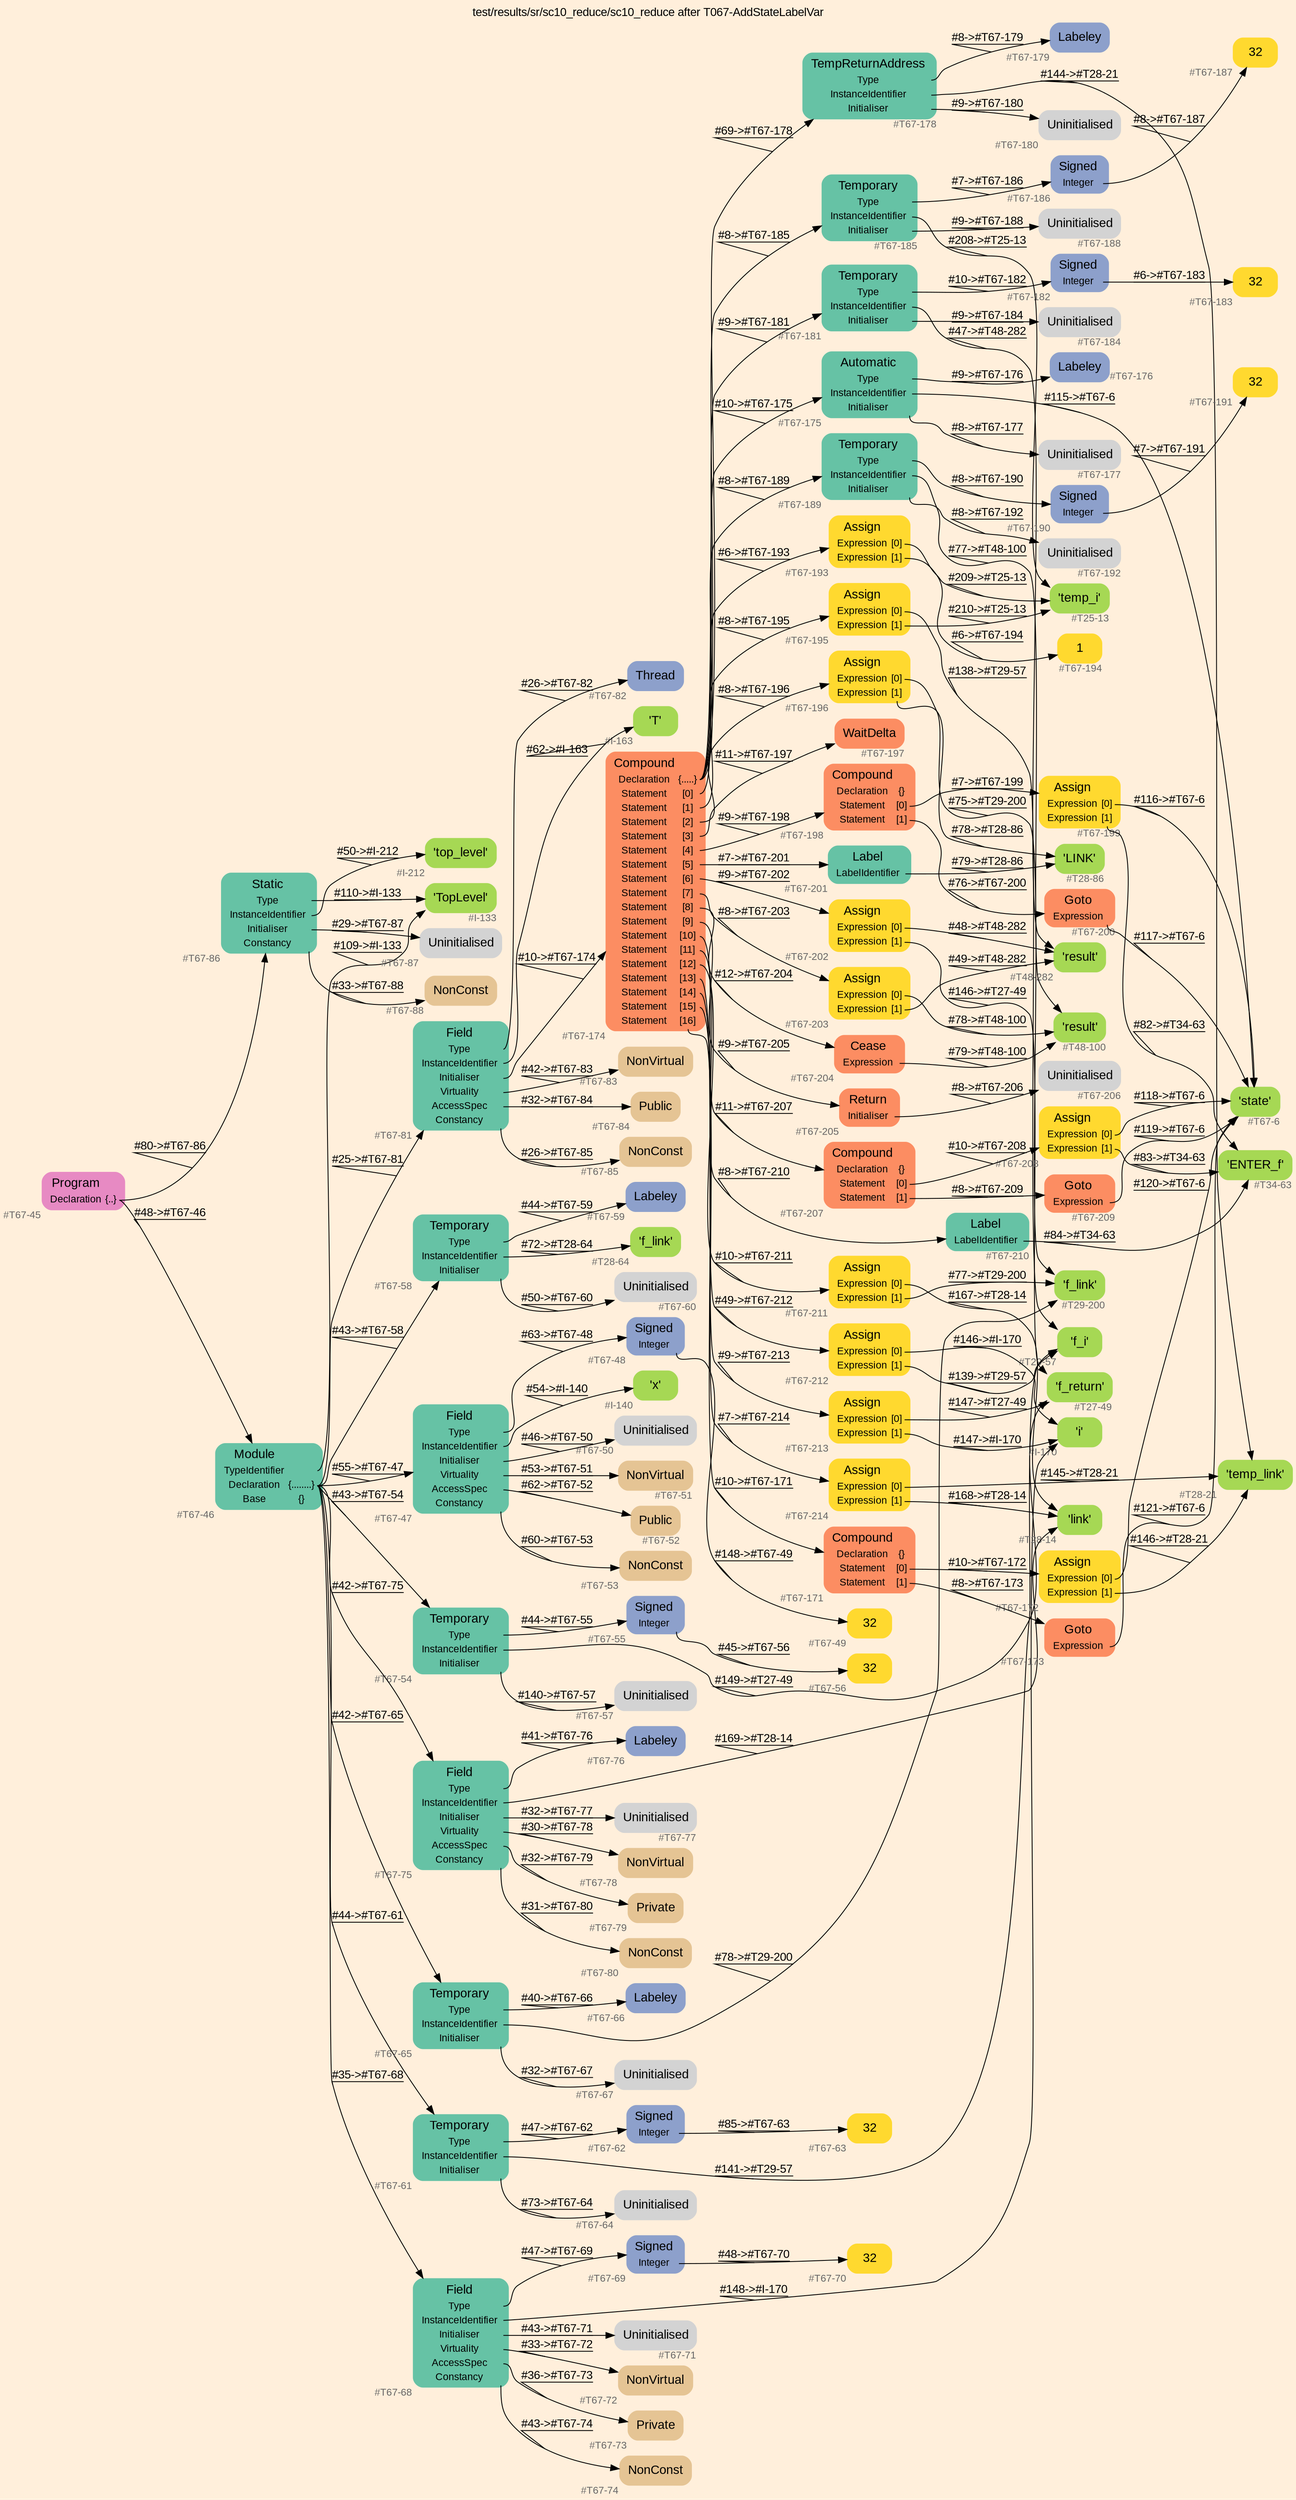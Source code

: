 digraph "test/results/sr/sc10_reduce/sc10_reduce after T067-AddStateLabelVar" {
label = "test/results/sr/sc10_reduce/sc10_reduce after T067-AddStateLabelVar"
labelloc = t
graph [
    rankdir = "LR"
    ranksep = 0.3
    bgcolor = antiquewhite1
    color = black
    fontcolor = black
    fontname = "Arial"
];
node [
    fontname = "Arial"
];
edge [
    fontname = "Arial"
];

// -------------------- node figure --------------------
// -------- block #T67-45 ----------
"#T67-45" [
    fillcolor = "/set28/4"
    xlabel = "#T67-45"
    fontsize = "12"
    fontcolor = grey40
    shape = "plaintext"
    label = <<TABLE BORDER="0" CELLBORDER="0" CELLSPACING="0">
     <TR><TD><FONT COLOR="black" POINT-SIZE="15">Program</FONT></TD></TR>
     <TR><TD><FONT COLOR="black" POINT-SIZE="12">Declaration</FONT></TD><TD PORT="port0"><FONT COLOR="black" POINT-SIZE="12">{..}</FONT></TD></TR>
    </TABLE>>
    style = "rounded,filled"
];

// -------- block #T67-46 ----------
"#T67-46" [
    fillcolor = "/set28/1"
    xlabel = "#T67-46"
    fontsize = "12"
    fontcolor = grey40
    shape = "plaintext"
    label = <<TABLE BORDER="0" CELLBORDER="0" CELLSPACING="0">
     <TR><TD><FONT COLOR="black" POINT-SIZE="15">Module</FONT></TD></TR>
     <TR><TD><FONT COLOR="black" POINT-SIZE="12">TypeIdentifier</FONT></TD><TD PORT="port0"></TD></TR>
     <TR><TD><FONT COLOR="black" POINT-SIZE="12">Declaration</FONT></TD><TD PORT="port1"><FONT COLOR="black" POINT-SIZE="12">{........}</FONT></TD></TR>
     <TR><TD><FONT COLOR="black" POINT-SIZE="12">Base</FONT></TD><TD PORT="port2"><FONT COLOR="black" POINT-SIZE="12">{}</FONT></TD></TR>
    </TABLE>>
    style = "rounded,filled"
];

// -------- block #I-133 ----------
"#I-133" [
    fillcolor = "/set28/5"
    xlabel = "#I-133"
    fontsize = "12"
    fontcolor = grey40
    shape = "plaintext"
    label = <<TABLE BORDER="0" CELLBORDER="0" CELLSPACING="0">
     <TR><TD><FONT COLOR="black" POINT-SIZE="15">'TopLevel'</FONT></TD></TR>
    </TABLE>>
    style = "rounded,filled"
];

// -------- block #T67-47 ----------
"#T67-47" [
    fillcolor = "/set28/1"
    xlabel = "#T67-47"
    fontsize = "12"
    fontcolor = grey40
    shape = "plaintext"
    label = <<TABLE BORDER="0" CELLBORDER="0" CELLSPACING="0">
     <TR><TD><FONT COLOR="black" POINT-SIZE="15">Field</FONT></TD></TR>
     <TR><TD><FONT COLOR="black" POINT-SIZE="12">Type</FONT></TD><TD PORT="port0"></TD></TR>
     <TR><TD><FONT COLOR="black" POINT-SIZE="12">InstanceIdentifier</FONT></TD><TD PORT="port1"></TD></TR>
     <TR><TD><FONT COLOR="black" POINT-SIZE="12">Initialiser</FONT></TD><TD PORT="port2"></TD></TR>
     <TR><TD><FONT COLOR="black" POINT-SIZE="12">Virtuality</FONT></TD><TD PORT="port3"></TD></TR>
     <TR><TD><FONT COLOR="black" POINT-SIZE="12">AccessSpec</FONT></TD><TD PORT="port4"></TD></TR>
     <TR><TD><FONT COLOR="black" POINT-SIZE="12">Constancy</FONT></TD><TD PORT="port5"></TD></TR>
    </TABLE>>
    style = "rounded,filled"
];

// -------- block #T67-48 ----------
"#T67-48" [
    fillcolor = "/set28/3"
    xlabel = "#T67-48"
    fontsize = "12"
    fontcolor = grey40
    shape = "plaintext"
    label = <<TABLE BORDER="0" CELLBORDER="0" CELLSPACING="0">
     <TR><TD><FONT COLOR="black" POINT-SIZE="15">Signed</FONT></TD></TR>
     <TR><TD><FONT COLOR="black" POINT-SIZE="12">Integer</FONT></TD><TD PORT="port0"></TD></TR>
    </TABLE>>
    style = "rounded,filled"
];

// -------- block #T67-49 ----------
"#T67-49" [
    fillcolor = "/set28/6"
    xlabel = "#T67-49"
    fontsize = "12"
    fontcolor = grey40
    shape = "plaintext"
    label = <<TABLE BORDER="0" CELLBORDER="0" CELLSPACING="0">
     <TR><TD><FONT COLOR="black" POINT-SIZE="15">32</FONT></TD></TR>
    </TABLE>>
    style = "rounded,filled"
];

// -------- block #I-140 ----------
"#I-140" [
    fillcolor = "/set28/5"
    xlabel = "#I-140"
    fontsize = "12"
    fontcolor = grey40
    shape = "plaintext"
    label = <<TABLE BORDER="0" CELLBORDER="0" CELLSPACING="0">
     <TR><TD><FONT COLOR="black" POINT-SIZE="15">'x'</FONT></TD></TR>
    </TABLE>>
    style = "rounded,filled"
];

// -------- block #T67-50 ----------
"#T67-50" [
    xlabel = "#T67-50"
    fontsize = "12"
    fontcolor = grey40
    shape = "plaintext"
    label = <<TABLE BORDER="0" CELLBORDER="0" CELLSPACING="0">
     <TR><TD><FONT COLOR="black" POINT-SIZE="15">Uninitialised</FONT></TD></TR>
    </TABLE>>
    style = "rounded,filled"
];

// -------- block #T67-51 ----------
"#T67-51" [
    fillcolor = "/set28/7"
    xlabel = "#T67-51"
    fontsize = "12"
    fontcolor = grey40
    shape = "plaintext"
    label = <<TABLE BORDER="0" CELLBORDER="0" CELLSPACING="0">
     <TR><TD><FONT COLOR="black" POINT-SIZE="15">NonVirtual</FONT></TD></TR>
    </TABLE>>
    style = "rounded,filled"
];

// -------- block #T67-52 ----------
"#T67-52" [
    fillcolor = "/set28/7"
    xlabel = "#T67-52"
    fontsize = "12"
    fontcolor = grey40
    shape = "plaintext"
    label = <<TABLE BORDER="0" CELLBORDER="0" CELLSPACING="0">
     <TR><TD><FONT COLOR="black" POINT-SIZE="15">Public</FONT></TD></TR>
    </TABLE>>
    style = "rounded,filled"
];

// -------- block #T67-53 ----------
"#T67-53" [
    fillcolor = "/set28/7"
    xlabel = "#T67-53"
    fontsize = "12"
    fontcolor = grey40
    shape = "plaintext"
    label = <<TABLE BORDER="0" CELLBORDER="0" CELLSPACING="0">
     <TR><TD><FONT COLOR="black" POINT-SIZE="15">NonConst</FONT></TD></TR>
    </TABLE>>
    style = "rounded,filled"
];

// -------- block #T67-54 ----------
"#T67-54" [
    fillcolor = "/set28/1"
    xlabel = "#T67-54"
    fontsize = "12"
    fontcolor = grey40
    shape = "plaintext"
    label = <<TABLE BORDER="0" CELLBORDER="0" CELLSPACING="0">
     <TR><TD><FONT COLOR="black" POINT-SIZE="15">Temporary</FONT></TD></TR>
     <TR><TD><FONT COLOR="black" POINT-SIZE="12">Type</FONT></TD><TD PORT="port0"></TD></TR>
     <TR><TD><FONT COLOR="black" POINT-SIZE="12">InstanceIdentifier</FONT></TD><TD PORT="port1"></TD></TR>
     <TR><TD><FONT COLOR="black" POINT-SIZE="12">Initialiser</FONT></TD><TD PORT="port2"></TD></TR>
    </TABLE>>
    style = "rounded,filled"
];

// -------- block #T67-55 ----------
"#T67-55" [
    fillcolor = "/set28/3"
    xlabel = "#T67-55"
    fontsize = "12"
    fontcolor = grey40
    shape = "plaintext"
    label = <<TABLE BORDER="0" CELLBORDER="0" CELLSPACING="0">
     <TR><TD><FONT COLOR="black" POINT-SIZE="15">Signed</FONT></TD></TR>
     <TR><TD><FONT COLOR="black" POINT-SIZE="12">Integer</FONT></TD><TD PORT="port0"></TD></TR>
    </TABLE>>
    style = "rounded,filled"
];

// -------- block #T67-56 ----------
"#T67-56" [
    fillcolor = "/set28/6"
    xlabel = "#T67-56"
    fontsize = "12"
    fontcolor = grey40
    shape = "plaintext"
    label = <<TABLE BORDER="0" CELLBORDER="0" CELLSPACING="0">
     <TR><TD><FONT COLOR="black" POINT-SIZE="15">32</FONT></TD></TR>
    </TABLE>>
    style = "rounded,filled"
];

// -------- block #T27-49 ----------
"#T27-49" [
    fillcolor = "/set28/5"
    xlabel = "#T27-49"
    fontsize = "12"
    fontcolor = grey40
    shape = "plaintext"
    label = <<TABLE BORDER="0" CELLBORDER="0" CELLSPACING="0">
     <TR><TD><FONT COLOR="black" POINT-SIZE="15">'f_return'</FONT></TD></TR>
    </TABLE>>
    style = "rounded,filled"
];

// -------- block #T67-57 ----------
"#T67-57" [
    xlabel = "#T67-57"
    fontsize = "12"
    fontcolor = grey40
    shape = "plaintext"
    label = <<TABLE BORDER="0" CELLBORDER="0" CELLSPACING="0">
     <TR><TD><FONT COLOR="black" POINT-SIZE="15">Uninitialised</FONT></TD></TR>
    </TABLE>>
    style = "rounded,filled"
];

// -------- block #T67-58 ----------
"#T67-58" [
    fillcolor = "/set28/1"
    xlabel = "#T67-58"
    fontsize = "12"
    fontcolor = grey40
    shape = "plaintext"
    label = <<TABLE BORDER="0" CELLBORDER="0" CELLSPACING="0">
     <TR><TD><FONT COLOR="black" POINT-SIZE="15">Temporary</FONT></TD></TR>
     <TR><TD><FONT COLOR="black" POINT-SIZE="12">Type</FONT></TD><TD PORT="port0"></TD></TR>
     <TR><TD><FONT COLOR="black" POINT-SIZE="12">InstanceIdentifier</FONT></TD><TD PORT="port1"></TD></TR>
     <TR><TD><FONT COLOR="black" POINT-SIZE="12">Initialiser</FONT></TD><TD PORT="port2"></TD></TR>
    </TABLE>>
    style = "rounded,filled"
];

// -------- block #T67-59 ----------
"#T67-59" [
    fillcolor = "/set28/3"
    xlabel = "#T67-59"
    fontsize = "12"
    fontcolor = grey40
    shape = "plaintext"
    label = <<TABLE BORDER="0" CELLBORDER="0" CELLSPACING="0">
     <TR><TD><FONT COLOR="black" POINT-SIZE="15">Labeley</FONT></TD></TR>
    </TABLE>>
    style = "rounded,filled"
];

// -------- block #T28-64 ----------
"#T28-64" [
    fillcolor = "/set28/5"
    xlabel = "#T28-64"
    fontsize = "12"
    fontcolor = grey40
    shape = "plaintext"
    label = <<TABLE BORDER="0" CELLBORDER="0" CELLSPACING="0">
     <TR><TD><FONT COLOR="black" POINT-SIZE="15">'f_link'</FONT></TD></TR>
    </TABLE>>
    style = "rounded,filled"
];

// -------- block #T67-60 ----------
"#T67-60" [
    xlabel = "#T67-60"
    fontsize = "12"
    fontcolor = grey40
    shape = "plaintext"
    label = <<TABLE BORDER="0" CELLBORDER="0" CELLSPACING="0">
     <TR><TD><FONT COLOR="black" POINT-SIZE="15">Uninitialised</FONT></TD></TR>
    </TABLE>>
    style = "rounded,filled"
];

// -------- block #T67-61 ----------
"#T67-61" [
    fillcolor = "/set28/1"
    xlabel = "#T67-61"
    fontsize = "12"
    fontcolor = grey40
    shape = "plaintext"
    label = <<TABLE BORDER="0" CELLBORDER="0" CELLSPACING="0">
     <TR><TD><FONT COLOR="black" POINT-SIZE="15">Temporary</FONT></TD></TR>
     <TR><TD><FONT COLOR="black" POINT-SIZE="12">Type</FONT></TD><TD PORT="port0"></TD></TR>
     <TR><TD><FONT COLOR="black" POINT-SIZE="12">InstanceIdentifier</FONT></TD><TD PORT="port1"></TD></TR>
     <TR><TD><FONT COLOR="black" POINT-SIZE="12">Initialiser</FONT></TD><TD PORT="port2"></TD></TR>
    </TABLE>>
    style = "rounded,filled"
];

// -------- block #T67-62 ----------
"#T67-62" [
    fillcolor = "/set28/3"
    xlabel = "#T67-62"
    fontsize = "12"
    fontcolor = grey40
    shape = "plaintext"
    label = <<TABLE BORDER="0" CELLBORDER="0" CELLSPACING="0">
     <TR><TD><FONT COLOR="black" POINT-SIZE="15">Signed</FONT></TD></TR>
     <TR><TD><FONT COLOR="black" POINT-SIZE="12">Integer</FONT></TD><TD PORT="port0"></TD></TR>
    </TABLE>>
    style = "rounded,filled"
];

// -------- block #T67-63 ----------
"#T67-63" [
    fillcolor = "/set28/6"
    xlabel = "#T67-63"
    fontsize = "12"
    fontcolor = grey40
    shape = "plaintext"
    label = <<TABLE BORDER="0" CELLBORDER="0" CELLSPACING="0">
     <TR><TD><FONT COLOR="black" POINT-SIZE="15">32</FONT></TD></TR>
    </TABLE>>
    style = "rounded,filled"
];

// -------- block #T29-57 ----------
"#T29-57" [
    fillcolor = "/set28/5"
    xlabel = "#T29-57"
    fontsize = "12"
    fontcolor = grey40
    shape = "plaintext"
    label = <<TABLE BORDER="0" CELLBORDER="0" CELLSPACING="0">
     <TR><TD><FONT COLOR="black" POINT-SIZE="15">'f_i'</FONT></TD></TR>
    </TABLE>>
    style = "rounded,filled"
];

// -------- block #T67-64 ----------
"#T67-64" [
    xlabel = "#T67-64"
    fontsize = "12"
    fontcolor = grey40
    shape = "plaintext"
    label = <<TABLE BORDER="0" CELLBORDER="0" CELLSPACING="0">
     <TR><TD><FONT COLOR="black" POINT-SIZE="15">Uninitialised</FONT></TD></TR>
    </TABLE>>
    style = "rounded,filled"
];

// -------- block #T67-65 ----------
"#T67-65" [
    fillcolor = "/set28/1"
    xlabel = "#T67-65"
    fontsize = "12"
    fontcolor = grey40
    shape = "plaintext"
    label = <<TABLE BORDER="0" CELLBORDER="0" CELLSPACING="0">
     <TR><TD><FONT COLOR="black" POINT-SIZE="15">Temporary</FONT></TD></TR>
     <TR><TD><FONT COLOR="black" POINT-SIZE="12">Type</FONT></TD><TD PORT="port0"></TD></TR>
     <TR><TD><FONT COLOR="black" POINT-SIZE="12">InstanceIdentifier</FONT></TD><TD PORT="port1"></TD></TR>
     <TR><TD><FONT COLOR="black" POINT-SIZE="12">Initialiser</FONT></TD><TD PORT="port2"></TD></TR>
    </TABLE>>
    style = "rounded,filled"
];

// -------- block #T67-66 ----------
"#T67-66" [
    fillcolor = "/set28/3"
    xlabel = "#T67-66"
    fontsize = "12"
    fontcolor = grey40
    shape = "plaintext"
    label = <<TABLE BORDER="0" CELLBORDER="0" CELLSPACING="0">
     <TR><TD><FONT COLOR="black" POINT-SIZE="15">Labeley</FONT></TD></TR>
    </TABLE>>
    style = "rounded,filled"
];

// -------- block #T29-200 ----------
"#T29-200" [
    fillcolor = "/set28/5"
    xlabel = "#T29-200"
    fontsize = "12"
    fontcolor = grey40
    shape = "plaintext"
    label = <<TABLE BORDER="0" CELLBORDER="0" CELLSPACING="0">
     <TR><TD><FONT COLOR="black" POINT-SIZE="15">'f_link'</FONT></TD></TR>
    </TABLE>>
    style = "rounded,filled"
];

// -------- block #T67-67 ----------
"#T67-67" [
    xlabel = "#T67-67"
    fontsize = "12"
    fontcolor = grey40
    shape = "plaintext"
    label = <<TABLE BORDER="0" CELLBORDER="0" CELLSPACING="0">
     <TR><TD><FONT COLOR="black" POINT-SIZE="15">Uninitialised</FONT></TD></TR>
    </TABLE>>
    style = "rounded,filled"
];

// -------- block #T67-68 ----------
"#T67-68" [
    fillcolor = "/set28/1"
    xlabel = "#T67-68"
    fontsize = "12"
    fontcolor = grey40
    shape = "plaintext"
    label = <<TABLE BORDER="0" CELLBORDER="0" CELLSPACING="0">
     <TR><TD><FONT COLOR="black" POINT-SIZE="15">Field</FONT></TD></TR>
     <TR><TD><FONT COLOR="black" POINT-SIZE="12">Type</FONT></TD><TD PORT="port0"></TD></TR>
     <TR><TD><FONT COLOR="black" POINT-SIZE="12">InstanceIdentifier</FONT></TD><TD PORT="port1"></TD></TR>
     <TR><TD><FONT COLOR="black" POINT-SIZE="12">Initialiser</FONT></TD><TD PORT="port2"></TD></TR>
     <TR><TD><FONT COLOR="black" POINT-SIZE="12">Virtuality</FONT></TD><TD PORT="port3"></TD></TR>
     <TR><TD><FONT COLOR="black" POINT-SIZE="12">AccessSpec</FONT></TD><TD PORT="port4"></TD></TR>
     <TR><TD><FONT COLOR="black" POINT-SIZE="12">Constancy</FONT></TD><TD PORT="port5"></TD></TR>
    </TABLE>>
    style = "rounded,filled"
];

// -------- block #T67-69 ----------
"#T67-69" [
    fillcolor = "/set28/3"
    xlabel = "#T67-69"
    fontsize = "12"
    fontcolor = grey40
    shape = "plaintext"
    label = <<TABLE BORDER="0" CELLBORDER="0" CELLSPACING="0">
     <TR><TD><FONT COLOR="black" POINT-SIZE="15">Signed</FONT></TD></TR>
     <TR><TD><FONT COLOR="black" POINT-SIZE="12">Integer</FONT></TD><TD PORT="port0"></TD></TR>
    </TABLE>>
    style = "rounded,filled"
];

// -------- block #T67-70 ----------
"#T67-70" [
    fillcolor = "/set28/6"
    xlabel = "#T67-70"
    fontsize = "12"
    fontcolor = grey40
    shape = "plaintext"
    label = <<TABLE BORDER="0" CELLBORDER="0" CELLSPACING="0">
     <TR><TD><FONT COLOR="black" POINT-SIZE="15">32</FONT></TD></TR>
    </TABLE>>
    style = "rounded,filled"
];

// -------- block #I-170 ----------
"#I-170" [
    fillcolor = "/set28/5"
    xlabel = "#I-170"
    fontsize = "12"
    fontcolor = grey40
    shape = "plaintext"
    label = <<TABLE BORDER="0" CELLBORDER="0" CELLSPACING="0">
     <TR><TD><FONT COLOR="black" POINT-SIZE="15">'i'</FONT></TD></TR>
    </TABLE>>
    style = "rounded,filled"
];

// -------- block #T67-71 ----------
"#T67-71" [
    xlabel = "#T67-71"
    fontsize = "12"
    fontcolor = grey40
    shape = "plaintext"
    label = <<TABLE BORDER="0" CELLBORDER="0" CELLSPACING="0">
     <TR><TD><FONT COLOR="black" POINT-SIZE="15">Uninitialised</FONT></TD></TR>
    </TABLE>>
    style = "rounded,filled"
];

// -------- block #T67-72 ----------
"#T67-72" [
    fillcolor = "/set28/7"
    xlabel = "#T67-72"
    fontsize = "12"
    fontcolor = grey40
    shape = "plaintext"
    label = <<TABLE BORDER="0" CELLBORDER="0" CELLSPACING="0">
     <TR><TD><FONT COLOR="black" POINT-SIZE="15">NonVirtual</FONT></TD></TR>
    </TABLE>>
    style = "rounded,filled"
];

// -------- block #T67-73 ----------
"#T67-73" [
    fillcolor = "/set28/7"
    xlabel = "#T67-73"
    fontsize = "12"
    fontcolor = grey40
    shape = "plaintext"
    label = <<TABLE BORDER="0" CELLBORDER="0" CELLSPACING="0">
     <TR><TD><FONT COLOR="black" POINT-SIZE="15">Private</FONT></TD></TR>
    </TABLE>>
    style = "rounded,filled"
];

// -------- block #T67-74 ----------
"#T67-74" [
    fillcolor = "/set28/7"
    xlabel = "#T67-74"
    fontsize = "12"
    fontcolor = grey40
    shape = "plaintext"
    label = <<TABLE BORDER="0" CELLBORDER="0" CELLSPACING="0">
     <TR><TD><FONT COLOR="black" POINT-SIZE="15">NonConst</FONT></TD></TR>
    </TABLE>>
    style = "rounded,filled"
];

// -------- block #T67-75 ----------
"#T67-75" [
    fillcolor = "/set28/1"
    xlabel = "#T67-75"
    fontsize = "12"
    fontcolor = grey40
    shape = "plaintext"
    label = <<TABLE BORDER="0" CELLBORDER="0" CELLSPACING="0">
     <TR><TD><FONT COLOR="black" POINT-SIZE="15">Field</FONT></TD></TR>
     <TR><TD><FONT COLOR="black" POINT-SIZE="12">Type</FONT></TD><TD PORT="port0"></TD></TR>
     <TR><TD><FONT COLOR="black" POINT-SIZE="12">InstanceIdentifier</FONT></TD><TD PORT="port1"></TD></TR>
     <TR><TD><FONT COLOR="black" POINT-SIZE="12">Initialiser</FONT></TD><TD PORT="port2"></TD></TR>
     <TR><TD><FONT COLOR="black" POINT-SIZE="12">Virtuality</FONT></TD><TD PORT="port3"></TD></TR>
     <TR><TD><FONT COLOR="black" POINT-SIZE="12">AccessSpec</FONT></TD><TD PORT="port4"></TD></TR>
     <TR><TD><FONT COLOR="black" POINT-SIZE="12">Constancy</FONT></TD><TD PORT="port5"></TD></TR>
    </TABLE>>
    style = "rounded,filled"
];

// -------- block #T67-76 ----------
"#T67-76" [
    fillcolor = "/set28/3"
    xlabel = "#T67-76"
    fontsize = "12"
    fontcolor = grey40
    shape = "plaintext"
    label = <<TABLE BORDER="0" CELLBORDER="0" CELLSPACING="0">
     <TR><TD><FONT COLOR="black" POINT-SIZE="15">Labeley</FONT></TD></TR>
    </TABLE>>
    style = "rounded,filled"
];

// -------- block #T28-14 ----------
"#T28-14" [
    fillcolor = "/set28/5"
    xlabel = "#T28-14"
    fontsize = "12"
    fontcolor = grey40
    shape = "plaintext"
    label = <<TABLE BORDER="0" CELLBORDER="0" CELLSPACING="0">
     <TR><TD><FONT COLOR="black" POINT-SIZE="15">'link'</FONT></TD></TR>
    </TABLE>>
    style = "rounded,filled"
];

// -------- block #T67-77 ----------
"#T67-77" [
    xlabel = "#T67-77"
    fontsize = "12"
    fontcolor = grey40
    shape = "plaintext"
    label = <<TABLE BORDER="0" CELLBORDER="0" CELLSPACING="0">
     <TR><TD><FONT COLOR="black" POINT-SIZE="15">Uninitialised</FONT></TD></TR>
    </TABLE>>
    style = "rounded,filled"
];

// -------- block #T67-78 ----------
"#T67-78" [
    fillcolor = "/set28/7"
    xlabel = "#T67-78"
    fontsize = "12"
    fontcolor = grey40
    shape = "plaintext"
    label = <<TABLE BORDER="0" CELLBORDER="0" CELLSPACING="0">
     <TR><TD><FONT COLOR="black" POINT-SIZE="15">NonVirtual</FONT></TD></TR>
    </TABLE>>
    style = "rounded,filled"
];

// -------- block #T67-79 ----------
"#T67-79" [
    fillcolor = "/set28/7"
    xlabel = "#T67-79"
    fontsize = "12"
    fontcolor = grey40
    shape = "plaintext"
    label = <<TABLE BORDER="0" CELLBORDER="0" CELLSPACING="0">
     <TR><TD><FONT COLOR="black" POINT-SIZE="15">Private</FONT></TD></TR>
    </TABLE>>
    style = "rounded,filled"
];

// -------- block #T67-80 ----------
"#T67-80" [
    fillcolor = "/set28/7"
    xlabel = "#T67-80"
    fontsize = "12"
    fontcolor = grey40
    shape = "plaintext"
    label = <<TABLE BORDER="0" CELLBORDER="0" CELLSPACING="0">
     <TR><TD><FONT COLOR="black" POINT-SIZE="15">NonConst</FONT></TD></TR>
    </TABLE>>
    style = "rounded,filled"
];

// -------- block #T67-81 ----------
"#T67-81" [
    fillcolor = "/set28/1"
    xlabel = "#T67-81"
    fontsize = "12"
    fontcolor = grey40
    shape = "plaintext"
    label = <<TABLE BORDER="0" CELLBORDER="0" CELLSPACING="0">
     <TR><TD><FONT COLOR="black" POINT-SIZE="15">Field</FONT></TD></TR>
     <TR><TD><FONT COLOR="black" POINT-SIZE="12">Type</FONT></TD><TD PORT="port0"></TD></TR>
     <TR><TD><FONT COLOR="black" POINT-SIZE="12">InstanceIdentifier</FONT></TD><TD PORT="port1"></TD></TR>
     <TR><TD><FONT COLOR="black" POINT-SIZE="12">Initialiser</FONT></TD><TD PORT="port2"></TD></TR>
     <TR><TD><FONT COLOR="black" POINT-SIZE="12">Virtuality</FONT></TD><TD PORT="port3"></TD></TR>
     <TR><TD><FONT COLOR="black" POINT-SIZE="12">AccessSpec</FONT></TD><TD PORT="port4"></TD></TR>
     <TR><TD><FONT COLOR="black" POINT-SIZE="12">Constancy</FONT></TD><TD PORT="port5"></TD></TR>
    </TABLE>>
    style = "rounded,filled"
];

// -------- block #T67-82 ----------
"#T67-82" [
    fillcolor = "/set28/3"
    xlabel = "#T67-82"
    fontsize = "12"
    fontcolor = grey40
    shape = "plaintext"
    label = <<TABLE BORDER="0" CELLBORDER="0" CELLSPACING="0">
     <TR><TD><FONT COLOR="black" POINT-SIZE="15">Thread</FONT></TD></TR>
    </TABLE>>
    style = "rounded,filled"
];

// -------- block #I-163 ----------
"#I-163" [
    fillcolor = "/set28/5"
    xlabel = "#I-163"
    fontsize = "12"
    fontcolor = grey40
    shape = "plaintext"
    label = <<TABLE BORDER="0" CELLBORDER="0" CELLSPACING="0">
     <TR><TD><FONT COLOR="black" POINT-SIZE="15">'T'</FONT></TD></TR>
    </TABLE>>
    style = "rounded,filled"
];

// -------- block #T67-174 ----------
"#T67-174" [
    fillcolor = "/set28/2"
    xlabel = "#T67-174"
    fontsize = "12"
    fontcolor = grey40
    shape = "plaintext"
    label = <<TABLE BORDER="0" CELLBORDER="0" CELLSPACING="0">
     <TR><TD><FONT COLOR="black" POINT-SIZE="15">Compound</FONT></TD></TR>
     <TR><TD><FONT COLOR="black" POINT-SIZE="12">Declaration</FONT></TD><TD PORT="port0"><FONT COLOR="black" POINT-SIZE="12">{.....}</FONT></TD></TR>
     <TR><TD><FONT COLOR="black" POINT-SIZE="12">Statement</FONT></TD><TD PORT="port1"><FONT COLOR="black" POINT-SIZE="12">[0]</FONT></TD></TR>
     <TR><TD><FONT COLOR="black" POINT-SIZE="12">Statement</FONT></TD><TD PORT="port2"><FONT COLOR="black" POINT-SIZE="12">[1]</FONT></TD></TR>
     <TR><TD><FONT COLOR="black" POINT-SIZE="12">Statement</FONT></TD><TD PORT="port3"><FONT COLOR="black" POINT-SIZE="12">[2]</FONT></TD></TR>
     <TR><TD><FONT COLOR="black" POINT-SIZE="12">Statement</FONT></TD><TD PORT="port4"><FONT COLOR="black" POINT-SIZE="12">[3]</FONT></TD></TR>
     <TR><TD><FONT COLOR="black" POINT-SIZE="12">Statement</FONT></TD><TD PORT="port5"><FONT COLOR="black" POINT-SIZE="12">[4]</FONT></TD></TR>
     <TR><TD><FONT COLOR="black" POINT-SIZE="12">Statement</FONT></TD><TD PORT="port6"><FONT COLOR="black" POINT-SIZE="12">[5]</FONT></TD></TR>
     <TR><TD><FONT COLOR="black" POINT-SIZE="12">Statement</FONT></TD><TD PORT="port7"><FONT COLOR="black" POINT-SIZE="12">[6]</FONT></TD></TR>
     <TR><TD><FONT COLOR="black" POINT-SIZE="12">Statement</FONT></TD><TD PORT="port8"><FONT COLOR="black" POINT-SIZE="12">[7]</FONT></TD></TR>
     <TR><TD><FONT COLOR="black" POINT-SIZE="12">Statement</FONT></TD><TD PORT="port9"><FONT COLOR="black" POINT-SIZE="12">[8]</FONT></TD></TR>
     <TR><TD><FONT COLOR="black" POINT-SIZE="12">Statement</FONT></TD><TD PORT="port10"><FONT COLOR="black" POINT-SIZE="12">[9]</FONT></TD></TR>
     <TR><TD><FONT COLOR="black" POINT-SIZE="12">Statement</FONT></TD><TD PORT="port11"><FONT COLOR="black" POINT-SIZE="12">[10]</FONT></TD></TR>
     <TR><TD><FONT COLOR="black" POINT-SIZE="12">Statement</FONT></TD><TD PORT="port12"><FONT COLOR="black" POINT-SIZE="12">[11]</FONT></TD></TR>
     <TR><TD><FONT COLOR="black" POINT-SIZE="12">Statement</FONT></TD><TD PORT="port13"><FONT COLOR="black" POINT-SIZE="12">[12]</FONT></TD></TR>
     <TR><TD><FONT COLOR="black" POINT-SIZE="12">Statement</FONT></TD><TD PORT="port14"><FONT COLOR="black" POINT-SIZE="12">[13]</FONT></TD></TR>
     <TR><TD><FONT COLOR="black" POINT-SIZE="12">Statement</FONT></TD><TD PORT="port15"><FONT COLOR="black" POINT-SIZE="12">[14]</FONT></TD></TR>
     <TR><TD><FONT COLOR="black" POINT-SIZE="12">Statement</FONT></TD><TD PORT="port16"><FONT COLOR="black" POINT-SIZE="12">[15]</FONT></TD></TR>
     <TR><TD><FONT COLOR="black" POINT-SIZE="12">Statement</FONT></TD><TD PORT="port17"><FONT COLOR="black" POINT-SIZE="12">[16]</FONT></TD></TR>
    </TABLE>>
    style = "rounded,filled"
];

// -------- block #T67-175 ----------
"#T67-175" [
    fillcolor = "/set28/1"
    xlabel = "#T67-175"
    fontsize = "12"
    fontcolor = grey40
    shape = "plaintext"
    label = <<TABLE BORDER="0" CELLBORDER="0" CELLSPACING="0">
     <TR><TD><FONT COLOR="black" POINT-SIZE="15">Automatic</FONT></TD></TR>
     <TR><TD><FONT COLOR="black" POINT-SIZE="12">Type</FONT></TD><TD PORT="port0"></TD></TR>
     <TR><TD><FONT COLOR="black" POINT-SIZE="12">InstanceIdentifier</FONT></TD><TD PORT="port1"></TD></TR>
     <TR><TD><FONT COLOR="black" POINT-SIZE="12">Initialiser</FONT></TD><TD PORT="port2"></TD></TR>
    </TABLE>>
    style = "rounded,filled"
];

// -------- block #T67-176 ----------
"#T67-176" [
    fillcolor = "/set28/3"
    xlabel = "#T67-176"
    fontsize = "12"
    fontcolor = grey40
    shape = "plaintext"
    label = <<TABLE BORDER="0" CELLBORDER="0" CELLSPACING="0">
     <TR><TD><FONT COLOR="black" POINT-SIZE="15">Labeley</FONT></TD></TR>
    </TABLE>>
    style = "rounded,filled"
];

// -------- block #T67-6 ----------
"#T67-6" [
    fillcolor = "/set28/5"
    xlabel = "#T67-6"
    fontsize = "12"
    fontcolor = grey40
    shape = "plaintext"
    label = <<TABLE BORDER="0" CELLBORDER="0" CELLSPACING="0">
     <TR><TD><FONT COLOR="black" POINT-SIZE="15">'state'</FONT></TD></TR>
    </TABLE>>
    style = "rounded,filled"
];

// -------- block #T67-177 ----------
"#T67-177" [
    xlabel = "#T67-177"
    fontsize = "12"
    fontcolor = grey40
    shape = "plaintext"
    label = <<TABLE BORDER="0" CELLBORDER="0" CELLSPACING="0">
     <TR><TD><FONT COLOR="black" POINT-SIZE="15">Uninitialised</FONT></TD></TR>
    </TABLE>>
    style = "rounded,filled"
];

// -------- block #T67-178 ----------
"#T67-178" [
    fillcolor = "/set28/1"
    xlabel = "#T67-178"
    fontsize = "12"
    fontcolor = grey40
    shape = "plaintext"
    label = <<TABLE BORDER="0" CELLBORDER="0" CELLSPACING="0">
     <TR><TD><FONT COLOR="black" POINT-SIZE="15">TempReturnAddress</FONT></TD></TR>
     <TR><TD><FONT COLOR="black" POINT-SIZE="12">Type</FONT></TD><TD PORT="port0"></TD></TR>
     <TR><TD><FONT COLOR="black" POINT-SIZE="12">InstanceIdentifier</FONT></TD><TD PORT="port1"></TD></TR>
     <TR><TD><FONT COLOR="black" POINT-SIZE="12">Initialiser</FONT></TD><TD PORT="port2"></TD></TR>
    </TABLE>>
    style = "rounded,filled"
];

// -------- block #T67-179 ----------
"#T67-179" [
    fillcolor = "/set28/3"
    xlabel = "#T67-179"
    fontsize = "12"
    fontcolor = grey40
    shape = "plaintext"
    label = <<TABLE BORDER="0" CELLBORDER="0" CELLSPACING="0">
     <TR><TD><FONT COLOR="black" POINT-SIZE="15">Labeley</FONT></TD></TR>
    </TABLE>>
    style = "rounded,filled"
];

// -------- block #T28-21 ----------
"#T28-21" [
    fillcolor = "/set28/5"
    xlabel = "#T28-21"
    fontsize = "12"
    fontcolor = grey40
    shape = "plaintext"
    label = <<TABLE BORDER="0" CELLBORDER="0" CELLSPACING="0">
     <TR><TD><FONT COLOR="black" POINT-SIZE="15">'temp_link'</FONT></TD></TR>
    </TABLE>>
    style = "rounded,filled"
];

// -------- block #T67-180 ----------
"#T67-180" [
    xlabel = "#T67-180"
    fontsize = "12"
    fontcolor = grey40
    shape = "plaintext"
    label = <<TABLE BORDER="0" CELLBORDER="0" CELLSPACING="0">
     <TR><TD><FONT COLOR="black" POINT-SIZE="15">Uninitialised</FONT></TD></TR>
    </TABLE>>
    style = "rounded,filled"
];

// -------- block #T67-181 ----------
"#T67-181" [
    fillcolor = "/set28/1"
    xlabel = "#T67-181"
    fontsize = "12"
    fontcolor = grey40
    shape = "plaintext"
    label = <<TABLE BORDER="0" CELLBORDER="0" CELLSPACING="0">
     <TR><TD><FONT COLOR="black" POINT-SIZE="15">Temporary</FONT></TD></TR>
     <TR><TD><FONT COLOR="black" POINT-SIZE="12">Type</FONT></TD><TD PORT="port0"></TD></TR>
     <TR><TD><FONT COLOR="black" POINT-SIZE="12">InstanceIdentifier</FONT></TD><TD PORT="port1"></TD></TR>
     <TR><TD><FONT COLOR="black" POINT-SIZE="12">Initialiser</FONT></TD><TD PORT="port2"></TD></TR>
    </TABLE>>
    style = "rounded,filled"
];

// -------- block #T67-182 ----------
"#T67-182" [
    fillcolor = "/set28/3"
    xlabel = "#T67-182"
    fontsize = "12"
    fontcolor = grey40
    shape = "plaintext"
    label = <<TABLE BORDER="0" CELLBORDER="0" CELLSPACING="0">
     <TR><TD><FONT COLOR="black" POINT-SIZE="15">Signed</FONT></TD></TR>
     <TR><TD><FONT COLOR="black" POINT-SIZE="12">Integer</FONT></TD><TD PORT="port0"></TD></TR>
    </TABLE>>
    style = "rounded,filled"
];

// -------- block #T67-183 ----------
"#T67-183" [
    fillcolor = "/set28/6"
    xlabel = "#T67-183"
    fontsize = "12"
    fontcolor = grey40
    shape = "plaintext"
    label = <<TABLE BORDER="0" CELLBORDER="0" CELLSPACING="0">
     <TR><TD><FONT COLOR="black" POINT-SIZE="15">32</FONT></TD></TR>
    </TABLE>>
    style = "rounded,filled"
];

// -------- block #T48-282 ----------
"#T48-282" [
    fillcolor = "/set28/5"
    xlabel = "#T48-282"
    fontsize = "12"
    fontcolor = grey40
    shape = "plaintext"
    label = <<TABLE BORDER="0" CELLBORDER="0" CELLSPACING="0">
     <TR><TD><FONT COLOR="black" POINT-SIZE="15">'result'</FONT></TD></TR>
    </TABLE>>
    style = "rounded,filled"
];

// -------- block #T67-184 ----------
"#T67-184" [
    xlabel = "#T67-184"
    fontsize = "12"
    fontcolor = grey40
    shape = "plaintext"
    label = <<TABLE BORDER="0" CELLBORDER="0" CELLSPACING="0">
     <TR><TD><FONT COLOR="black" POINT-SIZE="15">Uninitialised</FONT></TD></TR>
    </TABLE>>
    style = "rounded,filled"
];

// -------- block #T67-185 ----------
"#T67-185" [
    fillcolor = "/set28/1"
    xlabel = "#T67-185"
    fontsize = "12"
    fontcolor = grey40
    shape = "plaintext"
    label = <<TABLE BORDER="0" CELLBORDER="0" CELLSPACING="0">
     <TR><TD><FONT COLOR="black" POINT-SIZE="15">Temporary</FONT></TD></TR>
     <TR><TD><FONT COLOR="black" POINT-SIZE="12">Type</FONT></TD><TD PORT="port0"></TD></TR>
     <TR><TD><FONT COLOR="black" POINT-SIZE="12">InstanceIdentifier</FONT></TD><TD PORT="port1"></TD></TR>
     <TR><TD><FONT COLOR="black" POINT-SIZE="12">Initialiser</FONT></TD><TD PORT="port2"></TD></TR>
    </TABLE>>
    style = "rounded,filled"
];

// -------- block #T67-186 ----------
"#T67-186" [
    fillcolor = "/set28/3"
    xlabel = "#T67-186"
    fontsize = "12"
    fontcolor = grey40
    shape = "plaintext"
    label = <<TABLE BORDER="0" CELLBORDER="0" CELLSPACING="0">
     <TR><TD><FONT COLOR="black" POINT-SIZE="15">Signed</FONT></TD></TR>
     <TR><TD><FONT COLOR="black" POINT-SIZE="12">Integer</FONT></TD><TD PORT="port0"></TD></TR>
    </TABLE>>
    style = "rounded,filled"
];

// -------- block #T67-187 ----------
"#T67-187" [
    fillcolor = "/set28/6"
    xlabel = "#T67-187"
    fontsize = "12"
    fontcolor = grey40
    shape = "plaintext"
    label = <<TABLE BORDER="0" CELLBORDER="0" CELLSPACING="0">
     <TR><TD><FONT COLOR="black" POINT-SIZE="15">32</FONT></TD></TR>
    </TABLE>>
    style = "rounded,filled"
];

// -------- block #T25-13 ----------
"#T25-13" [
    fillcolor = "/set28/5"
    xlabel = "#T25-13"
    fontsize = "12"
    fontcolor = grey40
    shape = "plaintext"
    label = <<TABLE BORDER="0" CELLBORDER="0" CELLSPACING="0">
     <TR><TD><FONT COLOR="black" POINT-SIZE="15">'temp_i'</FONT></TD></TR>
    </TABLE>>
    style = "rounded,filled"
];

// -------- block #T67-188 ----------
"#T67-188" [
    xlabel = "#T67-188"
    fontsize = "12"
    fontcolor = grey40
    shape = "plaintext"
    label = <<TABLE BORDER="0" CELLBORDER="0" CELLSPACING="0">
     <TR><TD><FONT COLOR="black" POINT-SIZE="15">Uninitialised</FONT></TD></TR>
    </TABLE>>
    style = "rounded,filled"
];

// -------- block #T67-189 ----------
"#T67-189" [
    fillcolor = "/set28/1"
    xlabel = "#T67-189"
    fontsize = "12"
    fontcolor = grey40
    shape = "plaintext"
    label = <<TABLE BORDER="0" CELLBORDER="0" CELLSPACING="0">
     <TR><TD><FONT COLOR="black" POINT-SIZE="15">Temporary</FONT></TD></TR>
     <TR><TD><FONT COLOR="black" POINT-SIZE="12">Type</FONT></TD><TD PORT="port0"></TD></TR>
     <TR><TD><FONT COLOR="black" POINT-SIZE="12">InstanceIdentifier</FONT></TD><TD PORT="port1"></TD></TR>
     <TR><TD><FONT COLOR="black" POINT-SIZE="12">Initialiser</FONT></TD><TD PORT="port2"></TD></TR>
    </TABLE>>
    style = "rounded,filled"
];

// -------- block #T67-190 ----------
"#T67-190" [
    fillcolor = "/set28/3"
    xlabel = "#T67-190"
    fontsize = "12"
    fontcolor = grey40
    shape = "plaintext"
    label = <<TABLE BORDER="0" CELLBORDER="0" CELLSPACING="0">
     <TR><TD><FONT COLOR="black" POINT-SIZE="15">Signed</FONT></TD></TR>
     <TR><TD><FONT COLOR="black" POINT-SIZE="12">Integer</FONT></TD><TD PORT="port0"></TD></TR>
    </TABLE>>
    style = "rounded,filled"
];

// -------- block #T67-191 ----------
"#T67-191" [
    fillcolor = "/set28/6"
    xlabel = "#T67-191"
    fontsize = "12"
    fontcolor = grey40
    shape = "plaintext"
    label = <<TABLE BORDER="0" CELLBORDER="0" CELLSPACING="0">
     <TR><TD><FONT COLOR="black" POINT-SIZE="15">32</FONT></TD></TR>
    </TABLE>>
    style = "rounded,filled"
];

// -------- block #T48-100 ----------
"#T48-100" [
    fillcolor = "/set28/5"
    xlabel = "#T48-100"
    fontsize = "12"
    fontcolor = grey40
    shape = "plaintext"
    label = <<TABLE BORDER="0" CELLBORDER="0" CELLSPACING="0">
     <TR><TD><FONT COLOR="black" POINT-SIZE="15">'result'</FONT></TD></TR>
    </TABLE>>
    style = "rounded,filled"
];

// -------- block #T67-192 ----------
"#T67-192" [
    xlabel = "#T67-192"
    fontsize = "12"
    fontcolor = grey40
    shape = "plaintext"
    label = <<TABLE BORDER="0" CELLBORDER="0" CELLSPACING="0">
     <TR><TD><FONT COLOR="black" POINT-SIZE="15">Uninitialised</FONT></TD></TR>
    </TABLE>>
    style = "rounded,filled"
];

// -------- block #T67-193 ----------
"#T67-193" [
    fillcolor = "/set28/6"
    xlabel = "#T67-193"
    fontsize = "12"
    fontcolor = grey40
    shape = "plaintext"
    label = <<TABLE BORDER="0" CELLBORDER="0" CELLSPACING="0">
     <TR><TD><FONT COLOR="black" POINT-SIZE="15">Assign</FONT></TD></TR>
     <TR><TD><FONT COLOR="black" POINT-SIZE="12">Expression</FONT></TD><TD PORT="port0"><FONT COLOR="black" POINT-SIZE="12">[0]</FONT></TD></TR>
     <TR><TD><FONT COLOR="black" POINT-SIZE="12">Expression</FONT></TD><TD PORT="port1"><FONT COLOR="black" POINT-SIZE="12">[1]</FONT></TD></TR>
    </TABLE>>
    style = "rounded,filled"
];

// -------- block #T67-194 ----------
"#T67-194" [
    fillcolor = "/set28/6"
    xlabel = "#T67-194"
    fontsize = "12"
    fontcolor = grey40
    shape = "plaintext"
    label = <<TABLE BORDER="0" CELLBORDER="0" CELLSPACING="0">
     <TR><TD><FONT COLOR="black" POINT-SIZE="15">1</FONT></TD></TR>
    </TABLE>>
    style = "rounded,filled"
];

// -------- block #T67-195 ----------
"#T67-195" [
    fillcolor = "/set28/6"
    xlabel = "#T67-195"
    fontsize = "12"
    fontcolor = grey40
    shape = "plaintext"
    label = <<TABLE BORDER="0" CELLBORDER="0" CELLSPACING="0">
     <TR><TD><FONT COLOR="black" POINT-SIZE="15">Assign</FONT></TD></TR>
     <TR><TD><FONT COLOR="black" POINT-SIZE="12">Expression</FONT></TD><TD PORT="port0"><FONT COLOR="black" POINT-SIZE="12">[0]</FONT></TD></TR>
     <TR><TD><FONT COLOR="black" POINT-SIZE="12">Expression</FONT></TD><TD PORT="port1"><FONT COLOR="black" POINT-SIZE="12">[1]</FONT></TD></TR>
    </TABLE>>
    style = "rounded,filled"
];

// -------- block #T67-196 ----------
"#T67-196" [
    fillcolor = "/set28/6"
    xlabel = "#T67-196"
    fontsize = "12"
    fontcolor = grey40
    shape = "plaintext"
    label = <<TABLE BORDER="0" CELLBORDER="0" CELLSPACING="0">
     <TR><TD><FONT COLOR="black" POINT-SIZE="15">Assign</FONT></TD></TR>
     <TR><TD><FONT COLOR="black" POINT-SIZE="12">Expression</FONT></TD><TD PORT="port0"><FONT COLOR="black" POINT-SIZE="12">[0]</FONT></TD></TR>
     <TR><TD><FONT COLOR="black" POINT-SIZE="12">Expression</FONT></TD><TD PORT="port1"><FONT COLOR="black" POINT-SIZE="12">[1]</FONT></TD></TR>
    </TABLE>>
    style = "rounded,filled"
];

// -------- block #T28-86 ----------
"#T28-86" [
    fillcolor = "/set28/5"
    xlabel = "#T28-86"
    fontsize = "12"
    fontcolor = grey40
    shape = "plaintext"
    label = <<TABLE BORDER="0" CELLBORDER="0" CELLSPACING="0">
     <TR><TD><FONT COLOR="black" POINT-SIZE="15">'LINK'</FONT></TD></TR>
    </TABLE>>
    style = "rounded,filled"
];

// -------- block #T67-197 ----------
"#T67-197" [
    fillcolor = "/set28/2"
    xlabel = "#T67-197"
    fontsize = "12"
    fontcolor = grey40
    shape = "plaintext"
    label = <<TABLE BORDER="0" CELLBORDER="0" CELLSPACING="0">
     <TR><TD><FONT COLOR="black" POINT-SIZE="15">WaitDelta</FONT></TD></TR>
    </TABLE>>
    style = "rounded,filled"
];

// -------- block #T67-198 ----------
"#T67-198" [
    fillcolor = "/set28/2"
    xlabel = "#T67-198"
    fontsize = "12"
    fontcolor = grey40
    shape = "plaintext"
    label = <<TABLE BORDER="0" CELLBORDER="0" CELLSPACING="0">
     <TR><TD><FONT COLOR="black" POINT-SIZE="15">Compound</FONT></TD></TR>
     <TR><TD><FONT COLOR="black" POINT-SIZE="12">Declaration</FONT></TD><TD PORT="port0"><FONT COLOR="black" POINT-SIZE="12">{}</FONT></TD></TR>
     <TR><TD><FONT COLOR="black" POINT-SIZE="12">Statement</FONT></TD><TD PORT="port1"><FONT COLOR="black" POINT-SIZE="12">[0]</FONT></TD></TR>
     <TR><TD><FONT COLOR="black" POINT-SIZE="12">Statement</FONT></TD><TD PORT="port2"><FONT COLOR="black" POINT-SIZE="12">[1]</FONT></TD></TR>
    </TABLE>>
    style = "rounded,filled"
];

// -------- block #T67-199 ----------
"#T67-199" [
    fillcolor = "/set28/6"
    xlabel = "#T67-199"
    fontsize = "12"
    fontcolor = grey40
    shape = "plaintext"
    label = <<TABLE BORDER="0" CELLBORDER="0" CELLSPACING="0">
     <TR><TD><FONT COLOR="black" POINT-SIZE="15">Assign</FONT></TD></TR>
     <TR><TD><FONT COLOR="black" POINT-SIZE="12">Expression</FONT></TD><TD PORT="port0"><FONT COLOR="black" POINT-SIZE="12">[0]</FONT></TD></TR>
     <TR><TD><FONT COLOR="black" POINT-SIZE="12">Expression</FONT></TD><TD PORT="port1"><FONT COLOR="black" POINT-SIZE="12">[1]</FONT></TD></TR>
    </TABLE>>
    style = "rounded,filled"
];

// -------- block #T34-63 ----------
"#T34-63" [
    fillcolor = "/set28/5"
    xlabel = "#T34-63"
    fontsize = "12"
    fontcolor = grey40
    shape = "plaintext"
    label = <<TABLE BORDER="0" CELLBORDER="0" CELLSPACING="0">
     <TR><TD><FONT COLOR="black" POINT-SIZE="15">'ENTER_f'</FONT></TD></TR>
    </TABLE>>
    style = "rounded,filled"
];

// -------- block #T67-200 ----------
"#T67-200" [
    fillcolor = "/set28/2"
    xlabel = "#T67-200"
    fontsize = "12"
    fontcolor = grey40
    shape = "plaintext"
    label = <<TABLE BORDER="0" CELLBORDER="0" CELLSPACING="0">
     <TR><TD><FONT COLOR="black" POINT-SIZE="15">Goto</FONT></TD></TR>
     <TR><TD><FONT COLOR="black" POINT-SIZE="12">Expression</FONT></TD><TD PORT="port0"></TD></TR>
    </TABLE>>
    style = "rounded,filled"
];

// -------- block #T67-201 ----------
"#T67-201" [
    fillcolor = "/set28/1"
    xlabel = "#T67-201"
    fontsize = "12"
    fontcolor = grey40
    shape = "plaintext"
    label = <<TABLE BORDER="0" CELLBORDER="0" CELLSPACING="0">
     <TR><TD><FONT COLOR="black" POINT-SIZE="15">Label</FONT></TD></TR>
     <TR><TD><FONT COLOR="black" POINT-SIZE="12">LabelIdentifier</FONT></TD><TD PORT="port0"></TD></TR>
    </TABLE>>
    style = "rounded,filled"
];

// -------- block #T67-202 ----------
"#T67-202" [
    fillcolor = "/set28/6"
    xlabel = "#T67-202"
    fontsize = "12"
    fontcolor = grey40
    shape = "plaintext"
    label = <<TABLE BORDER="0" CELLBORDER="0" CELLSPACING="0">
     <TR><TD><FONT COLOR="black" POINT-SIZE="15">Assign</FONT></TD></TR>
     <TR><TD><FONT COLOR="black" POINT-SIZE="12">Expression</FONT></TD><TD PORT="port0"><FONT COLOR="black" POINT-SIZE="12">[0]</FONT></TD></TR>
     <TR><TD><FONT COLOR="black" POINT-SIZE="12">Expression</FONT></TD><TD PORT="port1"><FONT COLOR="black" POINT-SIZE="12">[1]</FONT></TD></TR>
    </TABLE>>
    style = "rounded,filled"
];

// -------- block #T67-203 ----------
"#T67-203" [
    fillcolor = "/set28/6"
    xlabel = "#T67-203"
    fontsize = "12"
    fontcolor = grey40
    shape = "plaintext"
    label = <<TABLE BORDER="0" CELLBORDER="0" CELLSPACING="0">
     <TR><TD><FONT COLOR="black" POINT-SIZE="15">Assign</FONT></TD></TR>
     <TR><TD><FONT COLOR="black" POINT-SIZE="12">Expression</FONT></TD><TD PORT="port0"><FONT COLOR="black" POINT-SIZE="12">[0]</FONT></TD></TR>
     <TR><TD><FONT COLOR="black" POINT-SIZE="12">Expression</FONT></TD><TD PORT="port1"><FONT COLOR="black" POINT-SIZE="12">[1]</FONT></TD></TR>
    </TABLE>>
    style = "rounded,filled"
];

// -------- block #T67-204 ----------
"#T67-204" [
    fillcolor = "/set28/2"
    xlabel = "#T67-204"
    fontsize = "12"
    fontcolor = grey40
    shape = "plaintext"
    label = <<TABLE BORDER="0" CELLBORDER="0" CELLSPACING="0">
     <TR><TD><FONT COLOR="black" POINT-SIZE="15">Cease</FONT></TD></TR>
     <TR><TD><FONT COLOR="black" POINT-SIZE="12">Expression</FONT></TD><TD PORT="port0"></TD></TR>
    </TABLE>>
    style = "rounded,filled"
];

// -------- block #T67-205 ----------
"#T67-205" [
    fillcolor = "/set28/2"
    xlabel = "#T67-205"
    fontsize = "12"
    fontcolor = grey40
    shape = "plaintext"
    label = <<TABLE BORDER="0" CELLBORDER="0" CELLSPACING="0">
     <TR><TD><FONT COLOR="black" POINT-SIZE="15">Return</FONT></TD></TR>
     <TR><TD><FONT COLOR="black" POINT-SIZE="12">Initialiser</FONT></TD><TD PORT="port0"></TD></TR>
    </TABLE>>
    style = "rounded,filled"
];

// -------- block #T67-206 ----------
"#T67-206" [
    xlabel = "#T67-206"
    fontsize = "12"
    fontcolor = grey40
    shape = "plaintext"
    label = <<TABLE BORDER="0" CELLBORDER="0" CELLSPACING="0">
     <TR><TD><FONT COLOR="black" POINT-SIZE="15">Uninitialised</FONT></TD></TR>
    </TABLE>>
    style = "rounded,filled"
];

// -------- block #T67-207 ----------
"#T67-207" [
    fillcolor = "/set28/2"
    xlabel = "#T67-207"
    fontsize = "12"
    fontcolor = grey40
    shape = "plaintext"
    label = <<TABLE BORDER="0" CELLBORDER="0" CELLSPACING="0">
     <TR><TD><FONT COLOR="black" POINT-SIZE="15">Compound</FONT></TD></TR>
     <TR><TD><FONT COLOR="black" POINT-SIZE="12">Declaration</FONT></TD><TD PORT="port0"><FONT COLOR="black" POINT-SIZE="12">{}</FONT></TD></TR>
     <TR><TD><FONT COLOR="black" POINT-SIZE="12">Statement</FONT></TD><TD PORT="port1"><FONT COLOR="black" POINT-SIZE="12">[0]</FONT></TD></TR>
     <TR><TD><FONT COLOR="black" POINT-SIZE="12">Statement</FONT></TD><TD PORT="port2"><FONT COLOR="black" POINT-SIZE="12">[1]</FONT></TD></TR>
    </TABLE>>
    style = "rounded,filled"
];

// -------- block #T67-208 ----------
"#T67-208" [
    fillcolor = "/set28/6"
    xlabel = "#T67-208"
    fontsize = "12"
    fontcolor = grey40
    shape = "plaintext"
    label = <<TABLE BORDER="0" CELLBORDER="0" CELLSPACING="0">
     <TR><TD><FONT COLOR="black" POINT-SIZE="15">Assign</FONT></TD></TR>
     <TR><TD><FONT COLOR="black" POINT-SIZE="12">Expression</FONT></TD><TD PORT="port0"><FONT COLOR="black" POINT-SIZE="12">[0]</FONT></TD></TR>
     <TR><TD><FONT COLOR="black" POINT-SIZE="12">Expression</FONT></TD><TD PORT="port1"><FONT COLOR="black" POINT-SIZE="12">[1]</FONT></TD></TR>
    </TABLE>>
    style = "rounded,filled"
];

// -------- block #T67-209 ----------
"#T67-209" [
    fillcolor = "/set28/2"
    xlabel = "#T67-209"
    fontsize = "12"
    fontcolor = grey40
    shape = "plaintext"
    label = <<TABLE BORDER="0" CELLBORDER="0" CELLSPACING="0">
     <TR><TD><FONT COLOR="black" POINT-SIZE="15">Goto</FONT></TD></TR>
     <TR><TD><FONT COLOR="black" POINT-SIZE="12">Expression</FONT></TD><TD PORT="port0"></TD></TR>
    </TABLE>>
    style = "rounded,filled"
];

// -------- block #T67-210 ----------
"#T67-210" [
    fillcolor = "/set28/1"
    xlabel = "#T67-210"
    fontsize = "12"
    fontcolor = grey40
    shape = "plaintext"
    label = <<TABLE BORDER="0" CELLBORDER="0" CELLSPACING="0">
     <TR><TD><FONT COLOR="black" POINT-SIZE="15">Label</FONT></TD></TR>
     <TR><TD><FONT COLOR="black" POINT-SIZE="12">LabelIdentifier</FONT></TD><TD PORT="port0"></TD></TR>
    </TABLE>>
    style = "rounded,filled"
];

// -------- block #T67-211 ----------
"#T67-211" [
    fillcolor = "/set28/6"
    xlabel = "#T67-211"
    fontsize = "12"
    fontcolor = grey40
    shape = "plaintext"
    label = <<TABLE BORDER="0" CELLBORDER="0" CELLSPACING="0">
     <TR><TD><FONT COLOR="black" POINT-SIZE="15">Assign</FONT></TD></TR>
     <TR><TD><FONT COLOR="black" POINT-SIZE="12">Expression</FONT></TD><TD PORT="port0"><FONT COLOR="black" POINT-SIZE="12">[0]</FONT></TD></TR>
     <TR><TD><FONT COLOR="black" POINT-SIZE="12">Expression</FONT></TD><TD PORT="port1"><FONT COLOR="black" POINT-SIZE="12">[1]</FONT></TD></TR>
    </TABLE>>
    style = "rounded,filled"
];

// -------- block #T67-212 ----------
"#T67-212" [
    fillcolor = "/set28/6"
    xlabel = "#T67-212"
    fontsize = "12"
    fontcolor = grey40
    shape = "plaintext"
    label = <<TABLE BORDER="0" CELLBORDER="0" CELLSPACING="0">
     <TR><TD><FONT COLOR="black" POINT-SIZE="15">Assign</FONT></TD></TR>
     <TR><TD><FONT COLOR="black" POINT-SIZE="12">Expression</FONT></TD><TD PORT="port0"><FONT COLOR="black" POINT-SIZE="12">[0]</FONT></TD></TR>
     <TR><TD><FONT COLOR="black" POINT-SIZE="12">Expression</FONT></TD><TD PORT="port1"><FONT COLOR="black" POINT-SIZE="12">[1]</FONT></TD></TR>
    </TABLE>>
    style = "rounded,filled"
];

// -------- block #T67-213 ----------
"#T67-213" [
    fillcolor = "/set28/6"
    xlabel = "#T67-213"
    fontsize = "12"
    fontcolor = grey40
    shape = "plaintext"
    label = <<TABLE BORDER="0" CELLBORDER="0" CELLSPACING="0">
     <TR><TD><FONT COLOR="black" POINT-SIZE="15">Assign</FONT></TD></TR>
     <TR><TD><FONT COLOR="black" POINT-SIZE="12">Expression</FONT></TD><TD PORT="port0"><FONT COLOR="black" POINT-SIZE="12">[0]</FONT></TD></TR>
     <TR><TD><FONT COLOR="black" POINT-SIZE="12">Expression</FONT></TD><TD PORT="port1"><FONT COLOR="black" POINT-SIZE="12">[1]</FONT></TD></TR>
    </TABLE>>
    style = "rounded,filled"
];

// -------- block #T67-214 ----------
"#T67-214" [
    fillcolor = "/set28/6"
    xlabel = "#T67-214"
    fontsize = "12"
    fontcolor = grey40
    shape = "plaintext"
    label = <<TABLE BORDER="0" CELLBORDER="0" CELLSPACING="0">
     <TR><TD><FONT COLOR="black" POINT-SIZE="15">Assign</FONT></TD></TR>
     <TR><TD><FONT COLOR="black" POINT-SIZE="12">Expression</FONT></TD><TD PORT="port0"><FONT COLOR="black" POINT-SIZE="12">[0]</FONT></TD></TR>
     <TR><TD><FONT COLOR="black" POINT-SIZE="12">Expression</FONT></TD><TD PORT="port1"><FONT COLOR="black" POINT-SIZE="12">[1]</FONT></TD></TR>
    </TABLE>>
    style = "rounded,filled"
];

// -------- block #T67-171 ----------
"#T67-171" [
    fillcolor = "/set28/2"
    xlabel = "#T67-171"
    fontsize = "12"
    fontcolor = grey40
    shape = "plaintext"
    label = <<TABLE BORDER="0" CELLBORDER="0" CELLSPACING="0">
     <TR><TD><FONT COLOR="black" POINT-SIZE="15">Compound</FONT></TD></TR>
     <TR><TD><FONT COLOR="black" POINT-SIZE="12">Declaration</FONT></TD><TD PORT="port0"><FONT COLOR="black" POINT-SIZE="12">{}</FONT></TD></TR>
     <TR><TD><FONT COLOR="black" POINT-SIZE="12">Statement</FONT></TD><TD PORT="port1"><FONT COLOR="black" POINT-SIZE="12">[0]</FONT></TD></TR>
     <TR><TD><FONT COLOR="black" POINT-SIZE="12">Statement</FONT></TD><TD PORT="port2"><FONT COLOR="black" POINT-SIZE="12">[1]</FONT></TD></TR>
    </TABLE>>
    style = "rounded,filled"
];

// -------- block #T67-172 ----------
"#T67-172" [
    fillcolor = "/set28/6"
    xlabel = "#T67-172"
    fontsize = "12"
    fontcolor = grey40
    shape = "plaintext"
    label = <<TABLE BORDER="0" CELLBORDER="0" CELLSPACING="0">
     <TR><TD><FONT COLOR="black" POINT-SIZE="15">Assign</FONT></TD></TR>
     <TR><TD><FONT COLOR="black" POINT-SIZE="12">Expression</FONT></TD><TD PORT="port0"><FONT COLOR="black" POINT-SIZE="12">[0]</FONT></TD></TR>
     <TR><TD><FONT COLOR="black" POINT-SIZE="12">Expression</FONT></TD><TD PORT="port1"><FONT COLOR="black" POINT-SIZE="12">[1]</FONT></TD></TR>
    </TABLE>>
    style = "rounded,filled"
];

// -------- block #T67-173 ----------
"#T67-173" [
    fillcolor = "/set28/2"
    xlabel = "#T67-173"
    fontsize = "12"
    fontcolor = grey40
    shape = "plaintext"
    label = <<TABLE BORDER="0" CELLBORDER="0" CELLSPACING="0">
     <TR><TD><FONT COLOR="black" POINT-SIZE="15">Goto</FONT></TD></TR>
     <TR><TD><FONT COLOR="black" POINT-SIZE="12">Expression</FONT></TD><TD PORT="port0"></TD></TR>
    </TABLE>>
    style = "rounded,filled"
];

// -------- block #T67-83 ----------
"#T67-83" [
    fillcolor = "/set28/7"
    xlabel = "#T67-83"
    fontsize = "12"
    fontcolor = grey40
    shape = "plaintext"
    label = <<TABLE BORDER="0" CELLBORDER="0" CELLSPACING="0">
     <TR><TD><FONT COLOR="black" POINT-SIZE="15">NonVirtual</FONT></TD></TR>
    </TABLE>>
    style = "rounded,filled"
];

// -------- block #T67-84 ----------
"#T67-84" [
    fillcolor = "/set28/7"
    xlabel = "#T67-84"
    fontsize = "12"
    fontcolor = grey40
    shape = "plaintext"
    label = <<TABLE BORDER="0" CELLBORDER="0" CELLSPACING="0">
     <TR><TD><FONT COLOR="black" POINT-SIZE="15">Public</FONT></TD></TR>
    </TABLE>>
    style = "rounded,filled"
];

// -------- block #T67-85 ----------
"#T67-85" [
    fillcolor = "/set28/7"
    xlabel = "#T67-85"
    fontsize = "12"
    fontcolor = grey40
    shape = "plaintext"
    label = <<TABLE BORDER="0" CELLBORDER="0" CELLSPACING="0">
     <TR><TD><FONT COLOR="black" POINT-SIZE="15">NonConst</FONT></TD></TR>
    </TABLE>>
    style = "rounded,filled"
];

// -------- block #T67-86 ----------
"#T67-86" [
    fillcolor = "/set28/1"
    xlabel = "#T67-86"
    fontsize = "12"
    fontcolor = grey40
    shape = "plaintext"
    label = <<TABLE BORDER="0" CELLBORDER="0" CELLSPACING="0">
     <TR><TD><FONT COLOR="black" POINT-SIZE="15">Static</FONT></TD></TR>
     <TR><TD><FONT COLOR="black" POINT-SIZE="12">Type</FONT></TD><TD PORT="port0"></TD></TR>
     <TR><TD><FONT COLOR="black" POINT-SIZE="12">InstanceIdentifier</FONT></TD><TD PORT="port1"></TD></TR>
     <TR><TD><FONT COLOR="black" POINT-SIZE="12">Initialiser</FONT></TD><TD PORT="port2"></TD></TR>
     <TR><TD><FONT COLOR="black" POINT-SIZE="12">Constancy</FONT></TD><TD PORT="port3"></TD></TR>
    </TABLE>>
    style = "rounded,filled"
];

// -------- block #I-212 ----------
"#I-212" [
    fillcolor = "/set28/5"
    xlabel = "#I-212"
    fontsize = "12"
    fontcolor = grey40
    shape = "plaintext"
    label = <<TABLE BORDER="0" CELLBORDER="0" CELLSPACING="0">
     <TR><TD><FONT COLOR="black" POINT-SIZE="15">'top_level'</FONT></TD></TR>
    </TABLE>>
    style = "rounded,filled"
];

// -------- block #T67-87 ----------
"#T67-87" [
    xlabel = "#T67-87"
    fontsize = "12"
    fontcolor = grey40
    shape = "plaintext"
    label = <<TABLE BORDER="0" CELLBORDER="0" CELLSPACING="0">
     <TR><TD><FONT COLOR="black" POINT-SIZE="15">Uninitialised</FONT></TD></TR>
    </TABLE>>
    style = "rounded,filled"
];

// -------- block #T67-88 ----------
"#T67-88" [
    fillcolor = "/set28/7"
    xlabel = "#T67-88"
    fontsize = "12"
    fontcolor = grey40
    shape = "plaintext"
    label = <<TABLE BORDER="0" CELLBORDER="0" CELLSPACING="0">
     <TR><TD><FONT COLOR="black" POINT-SIZE="15">NonConst</FONT></TD></TR>
    </TABLE>>
    style = "rounded,filled"
];

"#T67-45":port0 -> "#T67-46" [
    label = "#48-&gt;#T67-46"
    decorate = true
    color = black
    fontcolor = black
];

"#T67-45":port0 -> "#T67-86" [
    label = "#80-&gt;#T67-86"
    decorate = true
    color = black
    fontcolor = black
];

"#T67-46":port0 -> "#I-133" [
    label = "#109-&gt;#I-133"
    decorate = true
    color = black
    fontcolor = black
];

"#T67-46":port1 -> "#T67-47" [
    label = "#55-&gt;#T67-47"
    decorate = true
    color = black
    fontcolor = black
];

"#T67-46":port1 -> "#T67-54" [
    label = "#43-&gt;#T67-54"
    decorate = true
    color = black
    fontcolor = black
];

"#T67-46":port1 -> "#T67-58" [
    label = "#43-&gt;#T67-58"
    decorate = true
    color = black
    fontcolor = black
];

"#T67-46":port1 -> "#T67-61" [
    label = "#44-&gt;#T67-61"
    decorate = true
    color = black
    fontcolor = black
];

"#T67-46":port1 -> "#T67-65" [
    label = "#42-&gt;#T67-65"
    decorate = true
    color = black
    fontcolor = black
];

"#T67-46":port1 -> "#T67-68" [
    label = "#35-&gt;#T67-68"
    decorate = true
    color = black
    fontcolor = black
];

"#T67-46":port1 -> "#T67-75" [
    label = "#42-&gt;#T67-75"
    decorate = true
    color = black
    fontcolor = black
];

"#T67-46":port1 -> "#T67-81" [
    label = "#25-&gt;#T67-81"
    decorate = true
    color = black
    fontcolor = black
];

"#T67-47":port0 -> "#T67-48" [
    label = "#63-&gt;#T67-48"
    decorate = true
    color = black
    fontcolor = black
];

"#T67-47":port1 -> "#I-140" [
    label = "#54-&gt;#I-140"
    decorate = true
    color = black
    fontcolor = black
];

"#T67-47":port2 -> "#T67-50" [
    label = "#46-&gt;#T67-50"
    decorate = true
    color = black
    fontcolor = black
];

"#T67-47":port3 -> "#T67-51" [
    label = "#53-&gt;#T67-51"
    decorate = true
    color = black
    fontcolor = black
];

"#T67-47":port4 -> "#T67-52" [
    label = "#62-&gt;#T67-52"
    decorate = true
    color = black
    fontcolor = black
];

"#T67-47":port5 -> "#T67-53" [
    label = "#60-&gt;#T67-53"
    decorate = true
    color = black
    fontcolor = black
];

"#T67-48":port0 -> "#T67-49" [
    label = "#148-&gt;#T67-49"
    decorate = true
    color = black
    fontcolor = black
];

"#T67-54":port0 -> "#T67-55" [
    label = "#44-&gt;#T67-55"
    decorate = true
    color = black
    fontcolor = black
];

"#T67-54":port1 -> "#T27-49" [
    label = "#149-&gt;#T27-49"
    decorate = true
    color = black
    fontcolor = black
];

"#T67-54":port2 -> "#T67-57" [
    label = "#140-&gt;#T67-57"
    decorate = true
    color = black
    fontcolor = black
];

"#T67-55":port0 -> "#T67-56" [
    label = "#45-&gt;#T67-56"
    decorate = true
    color = black
    fontcolor = black
];

"#T67-58":port0 -> "#T67-59" [
    label = "#44-&gt;#T67-59"
    decorate = true
    color = black
    fontcolor = black
];

"#T67-58":port1 -> "#T28-64" [
    label = "#72-&gt;#T28-64"
    decorate = true
    color = black
    fontcolor = black
];

"#T67-58":port2 -> "#T67-60" [
    label = "#50-&gt;#T67-60"
    decorate = true
    color = black
    fontcolor = black
];

"#T67-61":port0 -> "#T67-62" [
    label = "#47-&gt;#T67-62"
    decorate = true
    color = black
    fontcolor = black
];

"#T67-61":port1 -> "#T29-57" [
    label = "#141-&gt;#T29-57"
    decorate = true
    color = black
    fontcolor = black
];

"#T67-61":port2 -> "#T67-64" [
    label = "#73-&gt;#T67-64"
    decorate = true
    color = black
    fontcolor = black
];

"#T67-62":port0 -> "#T67-63" [
    label = "#85-&gt;#T67-63"
    decorate = true
    color = black
    fontcolor = black
];

"#T67-65":port0 -> "#T67-66" [
    label = "#40-&gt;#T67-66"
    decorate = true
    color = black
    fontcolor = black
];

"#T67-65":port1 -> "#T29-200" [
    label = "#78-&gt;#T29-200"
    decorate = true
    color = black
    fontcolor = black
];

"#T67-65":port2 -> "#T67-67" [
    label = "#32-&gt;#T67-67"
    decorate = true
    color = black
    fontcolor = black
];

"#T67-68":port0 -> "#T67-69" [
    label = "#47-&gt;#T67-69"
    decorate = true
    color = black
    fontcolor = black
];

"#T67-68":port1 -> "#I-170" [
    label = "#148-&gt;#I-170"
    decorate = true
    color = black
    fontcolor = black
];

"#T67-68":port2 -> "#T67-71" [
    label = "#43-&gt;#T67-71"
    decorate = true
    color = black
    fontcolor = black
];

"#T67-68":port3 -> "#T67-72" [
    label = "#33-&gt;#T67-72"
    decorate = true
    color = black
    fontcolor = black
];

"#T67-68":port4 -> "#T67-73" [
    label = "#36-&gt;#T67-73"
    decorate = true
    color = black
    fontcolor = black
];

"#T67-68":port5 -> "#T67-74" [
    label = "#43-&gt;#T67-74"
    decorate = true
    color = black
    fontcolor = black
];

"#T67-69":port0 -> "#T67-70" [
    label = "#48-&gt;#T67-70"
    decorate = true
    color = black
    fontcolor = black
];

"#T67-75":port0 -> "#T67-76" [
    label = "#41-&gt;#T67-76"
    decorate = true
    color = black
    fontcolor = black
];

"#T67-75":port1 -> "#T28-14" [
    label = "#169-&gt;#T28-14"
    decorate = true
    color = black
    fontcolor = black
];

"#T67-75":port2 -> "#T67-77" [
    label = "#32-&gt;#T67-77"
    decorate = true
    color = black
    fontcolor = black
];

"#T67-75":port3 -> "#T67-78" [
    label = "#30-&gt;#T67-78"
    decorate = true
    color = black
    fontcolor = black
];

"#T67-75":port4 -> "#T67-79" [
    label = "#32-&gt;#T67-79"
    decorate = true
    color = black
    fontcolor = black
];

"#T67-75":port5 -> "#T67-80" [
    label = "#31-&gt;#T67-80"
    decorate = true
    color = black
    fontcolor = black
];

"#T67-81":port0 -> "#T67-82" [
    label = "#26-&gt;#T67-82"
    decorate = true
    color = black
    fontcolor = black
];

"#T67-81":port1 -> "#I-163" [
    label = "#62-&gt;#I-163"
    decorate = true
    color = black
    fontcolor = black
];

"#T67-81":port2 -> "#T67-174" [
    label = "#10-&gt;#T67-174"
    decorate = true
    color = black
    fontcolor = black
];

"#T67-81":port3 -> "#T67-83" [
    label = "#42-&gt;#T67-83"
    decorate = true
    color = black
    fontcolor = black
];

"#T67-81":port4 -> "#T67-84" [
    label = "#32-&gt;#T67-84"
    decorate = true
    color = black
    fontcolor = black
];

"#T67-81":port5 -> "#T67-85" [
    label = "#26-&gt;#T67-85"
    decorate = true
    color = black
    fontcolor = black
];

"#T67-174":port0 -> "#T67-175" [
    label = "#10-&gt;#T67-175"
    decorate = true
    color = black
    fontcolor = black
];

"#T67-174":port0 -> "#T67-178" [
    label = "#69-&gt;#T67-178"
    decorate = true
    color = black
    fontcolor = black
];

"#T67-174":port0 -> "#T67-181" [
    label = "#9-&gt;#T67-181"
    decorate = true
    color = black
    fontcolor = black
];

"#T67-174":port0 -> "#T67-185" [
    label = "#8-&gt;#T67-185"
    decorate = true
    color = black
    fontcolor = black
];

"#T67-174":port0 -> "#T67-189" [
    label = "#8-&gt;#T67-189"
    decorate = true
    color = black
    fontcolor = black
];

"#T67-174":port1 -> "#T67-193" [
    label = "#6-&gt;#T67-193"
    decorate = true
    color = black
    fontcolor = black
];

"#T67-174":port2 -> "#T67-195" [
    label = "#8-&gt;#T67-195"
    decorate = true
    color = black
    fontcolor = black
];

"#T67-174":port3 -> "#T67-196" [
    label = "#8-&gt;#T67-196"
    decorate = true
    color = black
    fontcolor = black
];

"#T67-174":port4 -> "#T67-197" [
    label = "#11-&gt;#T67-197"
    decorate = true
    color = black
    fontcolor = black
];

"#T67-174":port5 -> "#T67-198" [
    label = "#9-&gt;#T67-198"
    decorate = true
    color = black
    fontcolor = black
];

"#T67-174":port6 -> "#T67-201" [
    label = "#7-&gt;#T67-201"
    decorate = true
    color = black
    fontcolor = black
];

"#T67-174":port7 -> "#T67-202" [
    label = "#9-&gt;#T67-202"
    decorate = true
    color = black
    fontcolor = black
];

"#T67-174":port8 -> "#T67-203" [
    label = "#8-&gt;#T67-203"
    decorate = true
    color = black
    fontcolor = black
];

"#T67-174":port9 -> "#T67-204" [
    label = "#12-&gt;#T67-204"
    decorate = true
    color = black
    fontcolor = black
];

"#T67-174":port10 -> "#T67-205" [
    label = "#9-&gt;#T67-205"
    decorate = true
    color = black
    fontcolor = black
];

"#T67-174":port11 -> "#T67-207" [
    label = "#11-&gt;#T67-207"
    decorate = true
    color = black
    fontcolor = black
];

"#T67-174":port12 -> "#T67-210" [
    label = "#8-&gt;#T67-210"
    decorate = true
    color = black
    fontcolor = black
];

"#T67-174":port13 -> "#T67-211" [
    label = "#10-&gt;#T67-211"
    decorate = true
    color = black
    fontcolor = black
];

"#T67-174":port14 -> "#T67-212" [
    label = "#49-&gt;#T67-212"
    decorate = true
    color = black
    fontcolor = black
];

"#T67-174":port15 -> "#T67-213" [
    label = "#9-&gt;#T67-213"
    decorate = true
    color = black
    fontcolor = black
];

"#T67-174":port16 -> "#T67-214" [
    label = "#7-&gt;#T67-214"
    decorate = true
    color = black
    fontcolor = black
];

"#T67-174":port17 -> "#T67-171" [
    label = "#10-&gt;#T67-171"
    decorate = true
    color = black
    fontcolor = black
];

"#T67-175":port0 -> "#T67-176" [
    label = "#9-&gt;#T67-176"
    decorate = true
    color = black
    fontcolor = black
];

"#T67-175":port1 -> "#T67-6" [
    label = "#115-&gt;#T67-6"
    decorate = true
    color = black
    fontcolor = black
];

"#T67-175":port2 -> "#T67-177" [
    label = "#8-&gt;#T67-177"
    decorate = true
    color = black
    fontcolor = black
];

"#T67-178":port0 -> "#T67-179" [
    label = "#8-&gt;#T67-179"
    decorate = true
    color = black
    fontcolor = black
];

"#T67-178":port1 -> "#T28-21" [
    label = "#144-&gt;#T28-21"
    decorate = true
    color = black
    fontcolor = black
];

"#T67-178":port2 -> "#T67-180" [
    label = "#9-&gt;#T67-180"
    decorate = true
    color = black
    fontcolor = black
];

"#T67-181":port0 -> "#T67-182" [
    label = "#10-&gt;#T67-182"
    decorate = true
    color = black
    fontcolor = black
];

"#T67-181":port1 -> "#T48-282" [
    label = "#47-&gt;#T48-282"
    decorate = true
    color = black
    fontcolor = black
];

"#T67-181":port2 -> "#T67-184" [
    label = "#9-&gt;#T67-184"
    decorate = true
    color = black
    fontcolor = black
];

"#T67-182":port0 -> "#T67-183" [
    label = "#6-&gt;#T67-183"
    decorate = true
    color = black
    fontcolor = black
];

"#T67-185":port0 -> "#T67-186" [
    label = "#7-&gt;#T67-186"
    decorate = true
    color = black
    fontcolor = black
];

"#T67-185":port1 -> "#T25-13" [
    label = "#208-&gt;#T25-13"
    decorate = true
    color = black
    fontcolor = black
];

"#T67-185":port2 -> "#T67-188" [
    label = "#9-&gt;#T67-188"
    decorate = true
    color = black
    fontcolor = black
];

"#T67-186":port0 -> "#T67-187" [
    label = "#8-&gt;#T67-187"
    decorate = true
    color = black
    fontcolor = black
];

"#T67-189":port0 -> "#T67-190" [
    label = "#8-&gt;#T67-190"
    decorate = true
    color = black
    fontcolor = black
];

"#T67-189":port1 -> "#T48-100" [
    label = "#77-&gt;#T48-100"
    decorate = true
    color = black
    fontcolor = black
];

"#T67-189":port2 -> "#T67-192" [
    label = "#8-&gt;#T67-192"
    decorate = true
    color = black
    fontcolor = black
];

"#T67-190":port0 -> "#T67-191" [
    label = "#7-&gt;#T67-191"
    decorate = true
    color = black
    fontcolor = black
];

"#T67-193":port0 -> "#T25-13" [
    label = "#209-&gt;#T25-13"
    decorate = true
    color = black
    fontcolor = black
];

"#T67-193":port1 -> "#T67-194" [
    label = "#6-&gt;#T67-194"
    decorate = true
    color = black
    fontcolor = black
];

"#T67-195":port0 -> "#T29-57" [
    label = "#138-&gt;#T29-57"
    decorate = true
    color = black
    fontcolor = black
];

"#T67-195":port1 -> "#T25-13" [
    label = "#210-&gt;#T25-13"
    decorate = true
    color = black
    fontcolor = black
];

"#T67-196":port0 -> "#T29-200" [
    label = "#75-&gt;#T29-200"
    decorate = true
    color = black
    fontcolor = black
];

"#T67-196":port1 -> "#T28-86" [
    label = "#78-&gt;#T28-86"
    decorate = true
    color = black
    fontcolor = black
];

"#T67-198":port1 -> "#T67-199" [
    label = "#7-&gt;#T67-199"
    decorate = true
    color = black
    fontcolor = black
];

"#T67-198":port2 -> "#T67-200" [
    label = "#76-&gt;#T67-200"
    decorate = true
    color = black
    fontcolor = black
];

"#T67-199":port0 -> "#T67-6" [
    label = "#116-&gt;#T67-6"
    decorate = true
    color = black
    fontcolor = black
];

"#T67-199":port1 -> "#T34-63" [
    label = "#82-&gt;#T34-63"
    decorate = true
    color = black
    fontcolor = black
];

"#T67-200":port0 -> "#T67-6" [
    label = "#117-&gt;#T67-6"
    decorate = true
    color = black
    fontcolor = black
];

"#T67-201":port0 -> "#T28-86" [
    label = "#79-&gt;#T28-86"
    decorate = true
    color = black
    fontcolor = black
];

"#T67-202":port0 -> "#T48-282" [
    label = "#48-&gt;#T48-282"
    decorate = true
    color = black
    fontcolor = black
];

"#T67-202":port1 -> "#T27-49" [
    label = "#146-&gt;#T27-49"
    decorate = true
    color = black
    fontcolor = black
];

"#T67-203":port0 -> "#T48-100" [
    label = "#78-&gt;#T48-100"
    decorate = true
    color = black
    fontcolor = black
];

"#T67-203":port1 -> "#T48-282" [
    label = "#49-&gt;#T48-282"
    decorate = true
    color = black
    fontcolor = black
];

"#T67-204":port0 -> "#T48-100" [
    label = "#79-&gt;#T48-100"
    decorate = true
    color = black
    fontcolor = black
];

"#T67-205":port0 -> "#T67-206" [
    label = "#8-&gt;#T67-206"
    decorate = true
    color = black
    fontcolor = black
];

"#T67-207":port1 -> "#T67-208" [
    label = "#10-&gt;#T67-208"
    decorate = true
    color = black
    fontcolor = black
];

"#T67-207":port2 -> "#T67-209" [
    label = "#8-&gt;#T67-209"
    decorate = true
    color = black
    fontcolor = black
];

"#T67-208":port0 -> "#T67-6" [
    label = "#118-&gt;#T67-6"
    decorate = true
    color = black
    fontcolor = black
];

"#T67-208":port1 -> "#T34-63" [
    label = "#83-&gt;#T34-63"
    decorate = true
    color = black
    fontcolor = black
];

"#T67-209":port0 -> "#T67-6" [
    label = "#119-&gt;#T67-6"
    decorate = true
    color = black
    fontcolor = black
];

"#T67-210":port0 -> "#T34-63" [
    label = "#84-&gt;#T34-63"
    decorate = true
    color = black
    fontcolor = black
];

"#T67-211":port0 -> "#T28-14" [
    label = "#167-&gt;#T28-14"
    decorate = true
    color = black
    fontcolor = black
];

"#T67-211":port1 -> "#T29-200" [
    label = "#77-&gt;#T29-200"
    decorate = true
    color = black
    fontcolor = black
];

"#T67-212":port0 -> "#I-170" [
    label = "#146-&gt;#I-170"
    decorate = true
    color = black
    fontcolor = black
];

"#T67-212":port1 -> "#T29-57" [
    label = "#139-&gt;#T29-57"
    decorate = true
    color = black
    fontcolor = black
];

"#T67-213":port0 -> "#T27-49" [
    label = "#147-&gt;#T27-49"
    decorate = true
    color = black
    fontcolor = black
];

"#T67-213":port1 -> "#I-170" [
    label = "#147-&gt;#I-170"
    decorate = true
    color = black
    fontcolor = black
];

"#T67-214":port0 -> "#T28-21" [
    label = "#145-&gt;#T28-21"
    decorate = true
    color = black
    fontcolor = black
];

"#T67-214":port1 -> "#T28-14" [
    label = "#168-&gt;#T28-14"
    decorate = true
    color = black
    fontcolor = black
];

"#T67-171":port1 -> "#T67-172" [
    label = "#10-&gt;#T67-172"
    decorate = true
    color = black
    fontcolor = black
];

"#T67-171":port2 -> "#T67-173" [
    label = "#8-&gt;#T67-173"
    decorate = true
    color = black
    fontcolor = black
];

"#T67-172":port0 -> "#T67-6" [
    label = "#120-&gt;#T67-6"
    decorate = true
    color = black
    fontcolor = black
];

"#T67-172":port1 -> "#T28-21" [
    label = "#146-&gt;#T28-21"
    decorate = true
    color = black
    fontcolor = black
];

"#T67-173":port0 -> "#T67-6" [
    label = "#121-&gt;#T67-6"
    decorate = true
    color = black
    fontcolor = black
];

"#T67-86":port0 -> "#I-133" [
    label = "#110-&gt;#I-133"
    decorate = true
    color = black
    fontcolor = black
];

"#T67-86":port1 -> "#I-212" [
    label = "#50-&gt;#I-212"
    decorate = true
    color = black
    fontcolor = black
];

"#T67-86":port2 -> "#T67-87" [
    label = "#29-&gt;#T67-87"
    decorate = true
    color = black
    fontcolor = black
];

"#T67-86":port3 -> "#T67-88" [
    label = "#33-&gt;#T67-88"
    decorate = true
    color = black
    fontcolor = black
];


}
